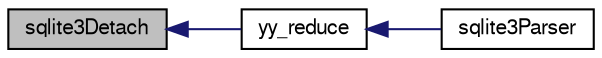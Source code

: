 digraph "sqlite3Detach"
{
  edge [fontname="FreeSans",fontsize="10",labelfontname="FreeSans",labelfontsize="10"];
  node [fontname="FreeSans",fontsize="10",shape=record];
  rankdir="LR";
  Node502775 [label="sqlite3Detach",height=0.2,width=0.4,color="black", fillcolor="grey75", style="filled", fontcolor="black"];
  Node502775 -> Node502776 [dir="back",color="midnightblue",fontsize="10",style="solid",fontname="FreeSans"];
  Node502776 [label="yy_reduce",height=0.2,width=0.4,color="black", fillcolor="white", style="filled",URL="$sqlite3_8c.html#a7c419a9b25711c666a9a2449ef377f14"];
  Node502776 -> Node502777 [dir="back",color="midnightblue",fontsize="10",style="solid",fontname="FreeSans"];
  Node502777 [label="sqlite3Parser",height=0.2,width=0.4,color="black", fillcolor="white", style="filled",URL="$sqlite3_8c.html#a0327d71a5fabe0b6a343d78a2602e72a"];
}
